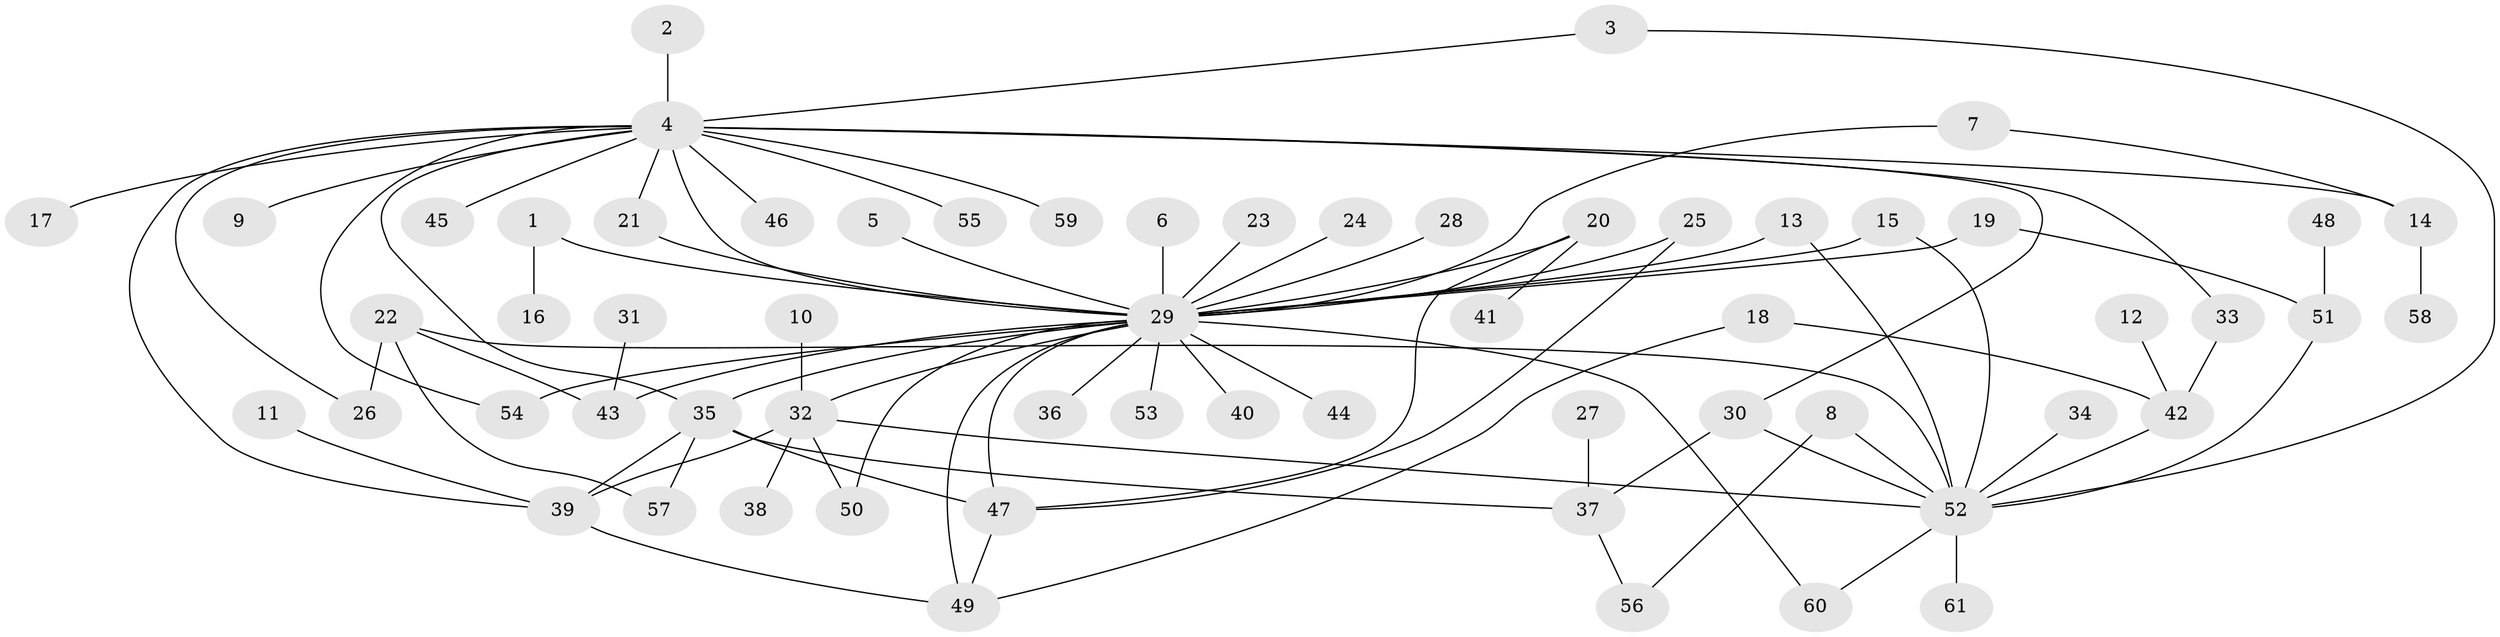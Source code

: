 // original degree distribution, {3: 0.10655737704918032, 20: 0.00819672131147541, 30: 0.00819672131147541, 2: 0.29508196721311475, 6: 0.01639344262295082, 1: 0.4672131147540984, 4: 0.040983606557377046, 5: 0.040983606557377046, 15: 0.00819672131147541, 8: 0.00819672131147541}
// Generated by graph-tools (version 1.1) at 2025/01/03/09/25 03:01:56]
// undirected, 61 vertices, 85 edges
graph export_dot {
graph [start="1"]
  node [color=gray90,style=filled];
  1;
  2;
  3;
  4;
  5;
  6;
  7;
  8;
  9;
  10;
  11;
  12;
  13;
  14;
  15;
  16;
  17;
  18;
  19;
  20;
  21;
  22;
  23;
  24;
  25;
  26;
  27;
  28;
  29;
  30;
  31;
  32;
  33;
  34;
  35;
  36;
  37;
  38;
  39;
  40;
  41;
  42;
  43;
  44;
  45;
  46;
  47;
  48;
  49;
  50;
  51;
  52;
  53;
  54;
  55;
  56;
  57;
  58;
  59;
  60;
  61;
  1 -- 16 [weight=1.0];
  1 -- 29 [weight=1.0];
  2 -- 4 [weight=1.0];
  3 -- 4 [weight=1.0];
  3 -- 52 [weight=1.0];
  4 -- 9 [weight=1.0];
  4 -- 14 [weight=1.0];
  4 -- 17 [weight=1.0];
  4 -- 21 [weight=1.0];
  4 -- 26 [weight=1.0];
  4 -- 29 [weight=1.0];
  4 -- 30 [weight=1.0];
  4 -- 33 [weight=1.0];
  4 -- 35 [weight=1.0];
  4 -- 39 [weight=1.0];
  4 -- 45 [weight=1.0];
  4 -- 46 [weight=1.0];
  4 -- 54 [weight=1.0];
  4 -- 55 [weight=1.0];
  4 -- 59 [weight=1.0];
  5 -- 29 [weight=1.0];
  6 -- 29 [weight=1.0];
  7 -- 14 [weight=1.0];
  7 -- 29 [weight=1.0];
  8 -- 52 [weight=1.0];
  8 -- 56 [weight=1.0];
  10 -- 32 [weight=1.0];
  11 -- 39 [weight=1.0];
  12 -- 42 [weight=1.0];
  13 -- 29 [weight=1.0];
  13 -- 52 [weight=1.0];
  14 -- 58 [weight=1.0];
  15 -- 29 [weight=1.0];
  15 -- 52 [weight=1.0];
  18 -- 42 [weight=1.0];
  18 -- 49 [weight=1.0];
  19 -- 29 [weight=2.0];
  19 -- 51 [weight=1.0];
  20 -- 29 [weight=1.0];
  20 -- 41 [weight=1.0];
  20 -- 47 [weight=1.0];
  21 -- 29 [weight=1.0];
  22 -- 26 [weight=1.0];
  22 -- 43 [weight=1.0];
  22 -- 52 [weight=1.0];
  22 -- 57 [weight=1.0];
  23 -- 29 [weight=1.0];
  24 -- 29 [weight=1.0];
  25 -- 29 [weight=1.0];
  25 -- 47 [weight=1.0];
  27 -- 37 [weight=1.0];
  28 -- 29 [weight=1.0];
  29 -- 32 [weight=1.0];
  29 -- 35 [weight=1.0];
  29 -- 36 [weight=1.0];
  29 -- 40 [weight=1.0];
  29 -- 43 [weight=1.0];
  29 -- 44 [weight=1.0];
  29 -- 47 [weight=1.0];
  29 -- 49 [weight=1.0];
  29 -- 50 [weight=1.0];
  29 -- 53 [weight=1.0];
  29 -- 54 [weight=1.0];
  29 -- 60 [weight=1.0];
  30 -- 37 [weight=1.0];
  30 -- 52 [weight=1.0];
  31 -- 43 [weight=1.0];
  32 -- 38 [weight=1.0];
  32 -- 39 [weight=1.0];
  32 -- 50 [weight=1.0];
  32 -- 52 [weight=1.0];
  33 -- 42 [weight=1.0];
  34 -- 52 [weight=1.0];
  35 -- 37 [weight=1.0];
  35 -- 39 [weight=1.0];
  35 -- 47 [weight=1.0];
  35 -- 57 [weight=1.0];
  37 -- 56 [weight=1.0];
  39 -- 49 [weight=1.0];
  42 -- 52 [weight=1.0];
  47 -- 49 [weight=1.0];
  48 -- 51 [weight=1.0];
  51 -- 52 [weight=1.0];
  52 -- 60 [weight=1.0];
  52 -- 61 [weight=1.0];
}
